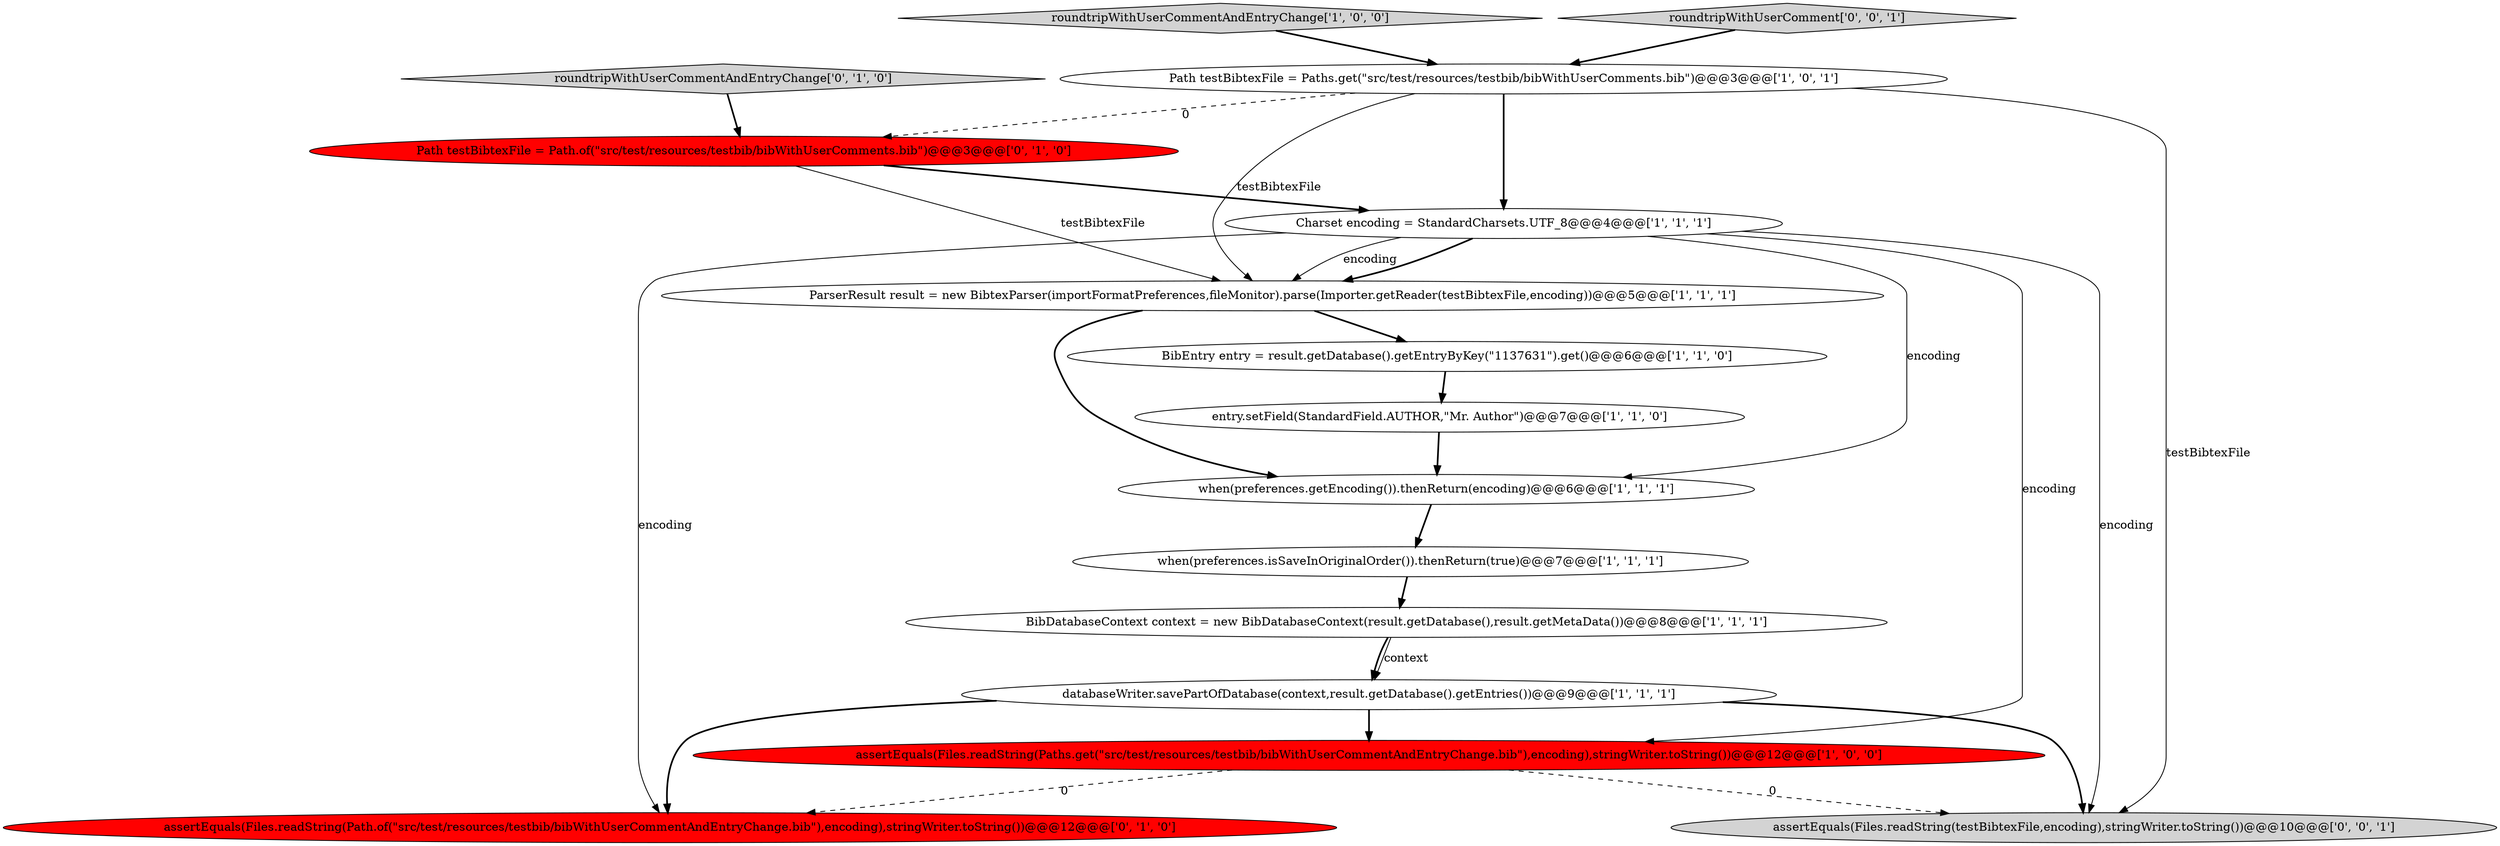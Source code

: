 digraph {
4 [style = filled, label = "ParserResult result = new BibtexParser(importFormatPreferences,fileMonitor).parse(Importer.getReader(testBibtexFile,encoding))@@@5@@@['1', '1', '1']", fillcolor = white, shape = ellipse image = "AAA0AAABBB1BBB"];
12 [style = filled, label = "roundtripWithUserCommentAndEntryChange['0', '1', '0']", fillcolor = lightgray, shape = diamond image = "AAA0AAABBB2BBB"];
2 [style = filled, label = "databaseWriter.savePartOfDatabase(context,result.getDatabase().getEntries())@@@9@@@['1', '1', '1']", fillcolor = white, shape = ellipse image = "AAA0AAABBB1BBB"];
11 [style = filled, label = "assertEquals(Files.readString(Path.of(\"src/test/resources/testbib/bibWithUserCommentAndEntryChange.bib\"),encoding),stringWriter.toString())@@@12@@@['0', '1', '0']", fillcolor = red, shape = ellipse image = "AAA1AAABBB2BBB"];
14 [style = filled, label = "assertEquals(Files.readString(testBibtexFile,encoding),stringWriter.toString())@@@10@@@['0', '0', '1']", fillcolor = lightgray, shape = ellipse image = "AAA0AAABBB3BBB"];
7 [style = filled, label = "roundtripWithUserCommentAndEntryChange['1', '0', '0']", fillcolor = lightgray, shape = diamond image = "AAA0AAABBB1BBB"];
6 [style = filled, label = "BibEntry entry = result.getDatabase().getEntryByKey(\"1137631\").get()@@@6@@@['1', '1', '0']", fillcolor = white, shape = ellipse image = "AAA0AAABBB1BBB"];
8 [style = filled, label = "Charset encoding = StandardCharsets.UTF_8@@@4@@@['1', '1', '1']", fillcolor = white, shape = ellipse image = "AAA0AAABBB1BBB"];
1 [style = filled, label = "BibDatabaseContext context = new BibDatabaseContext(result.getDatabase(),result.getMetaData())@@@8@@@['1', '1', '1']", fillcolor = white, shape = ellipse image = "AAA0AAABBB1BBB"];
13 [style = filled, label = "Path testBibtexFile = Path.of(\"src/test/resources/testbib/bibWithUserComments.bib\")@@@3@@@['0', '1', '0']", fillcolor = red, shape = ellipse image = "AAA1AAABBB2BBB"];
9 [style = filled, label = "when(preferences.getEncoding()).thenReturn(encoding)@@@6@@@['1', '1', '1']", fillcolor = white, shape = ellipse image = "AAA0AAABBB1BBB"];
10 [style = filled, label = "when(preferences.isSaveInOriginalOrder()).thenReturn(true)@@@7@@@['1', '1', '1']", fillcolor = white, shape = ellipse image = "AAA0AAABBB1BBB"];
15 [style = filled, label = "roundtripWithUserComment['0', '0', '1']", fillcolor = lightgray, shape = diamond image = "AAA0AAABBB3BBB"];
5 [style = filled, label = "Path testBibtexFile = Paths.get(\"src/test/resources/testbib/bibWithUserComments.bib\")@@@3@@@['1', '0', '1']", fillcolor = white, shape = ellipse image = "AAA0AAABBB1BBB"];
3 [style = filled, label = "assertEquals(Files.readString(Paths.get(\"src/test/resources/testbib/bibWithUserCommentAndEntryChange.bib\"),encoding),stringWriter.toString())@@@12@@@['1', '0', '0']", fillcolor = red, shape = ellipse image = "AAA1AAABBB1BBB"];
0 [style = filled, label = "entry.setField(StandardField.AUTHOR,\"Mr. Author\")@@@7@@@['1', '1', '0']", fillcolor = white, shape = ellipse image = "AAA0AAABBB1BBB"];
5->13 [style = dashed, label="0"];
13->4 [style = solid, label="testBibtexFile"];
4->9 [style = bold, label=""];
1->2 [style = solid, label="context"];
5->8 [style = bold, label=""];
0->9 [style = bold, label=""];
4->6 [style = bold, label=""];
5->14 [style = solid, label="testBibtexFile"];
2->3 [style = bold, label=""];
8->14 [style = solid, label="encoding"];
8->11 [style = solid, label="encoding"];
8->9 [style = solid, label="encoding"];
6->0 [style = bold, label=""];
9->10 [style = bold, label=""];
15->5 [style = bold, label=""];
12->13 [style = bold, label=""];
7->5 [style = bold, label=""];
8->3 [style = solid, label="encoding"];
2->14 [style = bold, label=""];
1->2 [style = bold, label=""];
8->4 [style = bold, label=""];
13->8 [style = bold, label=""];
3->14 [style = dashed, label="0"];
10->1 [style = bold, label=""];
5->4 [style = solid, label="testBibtexFile"];
8->4 [style = solid, label="encoding"];
2->11 [style = bold, label=""];
3->11 [style = dashed, label="0"];
}
